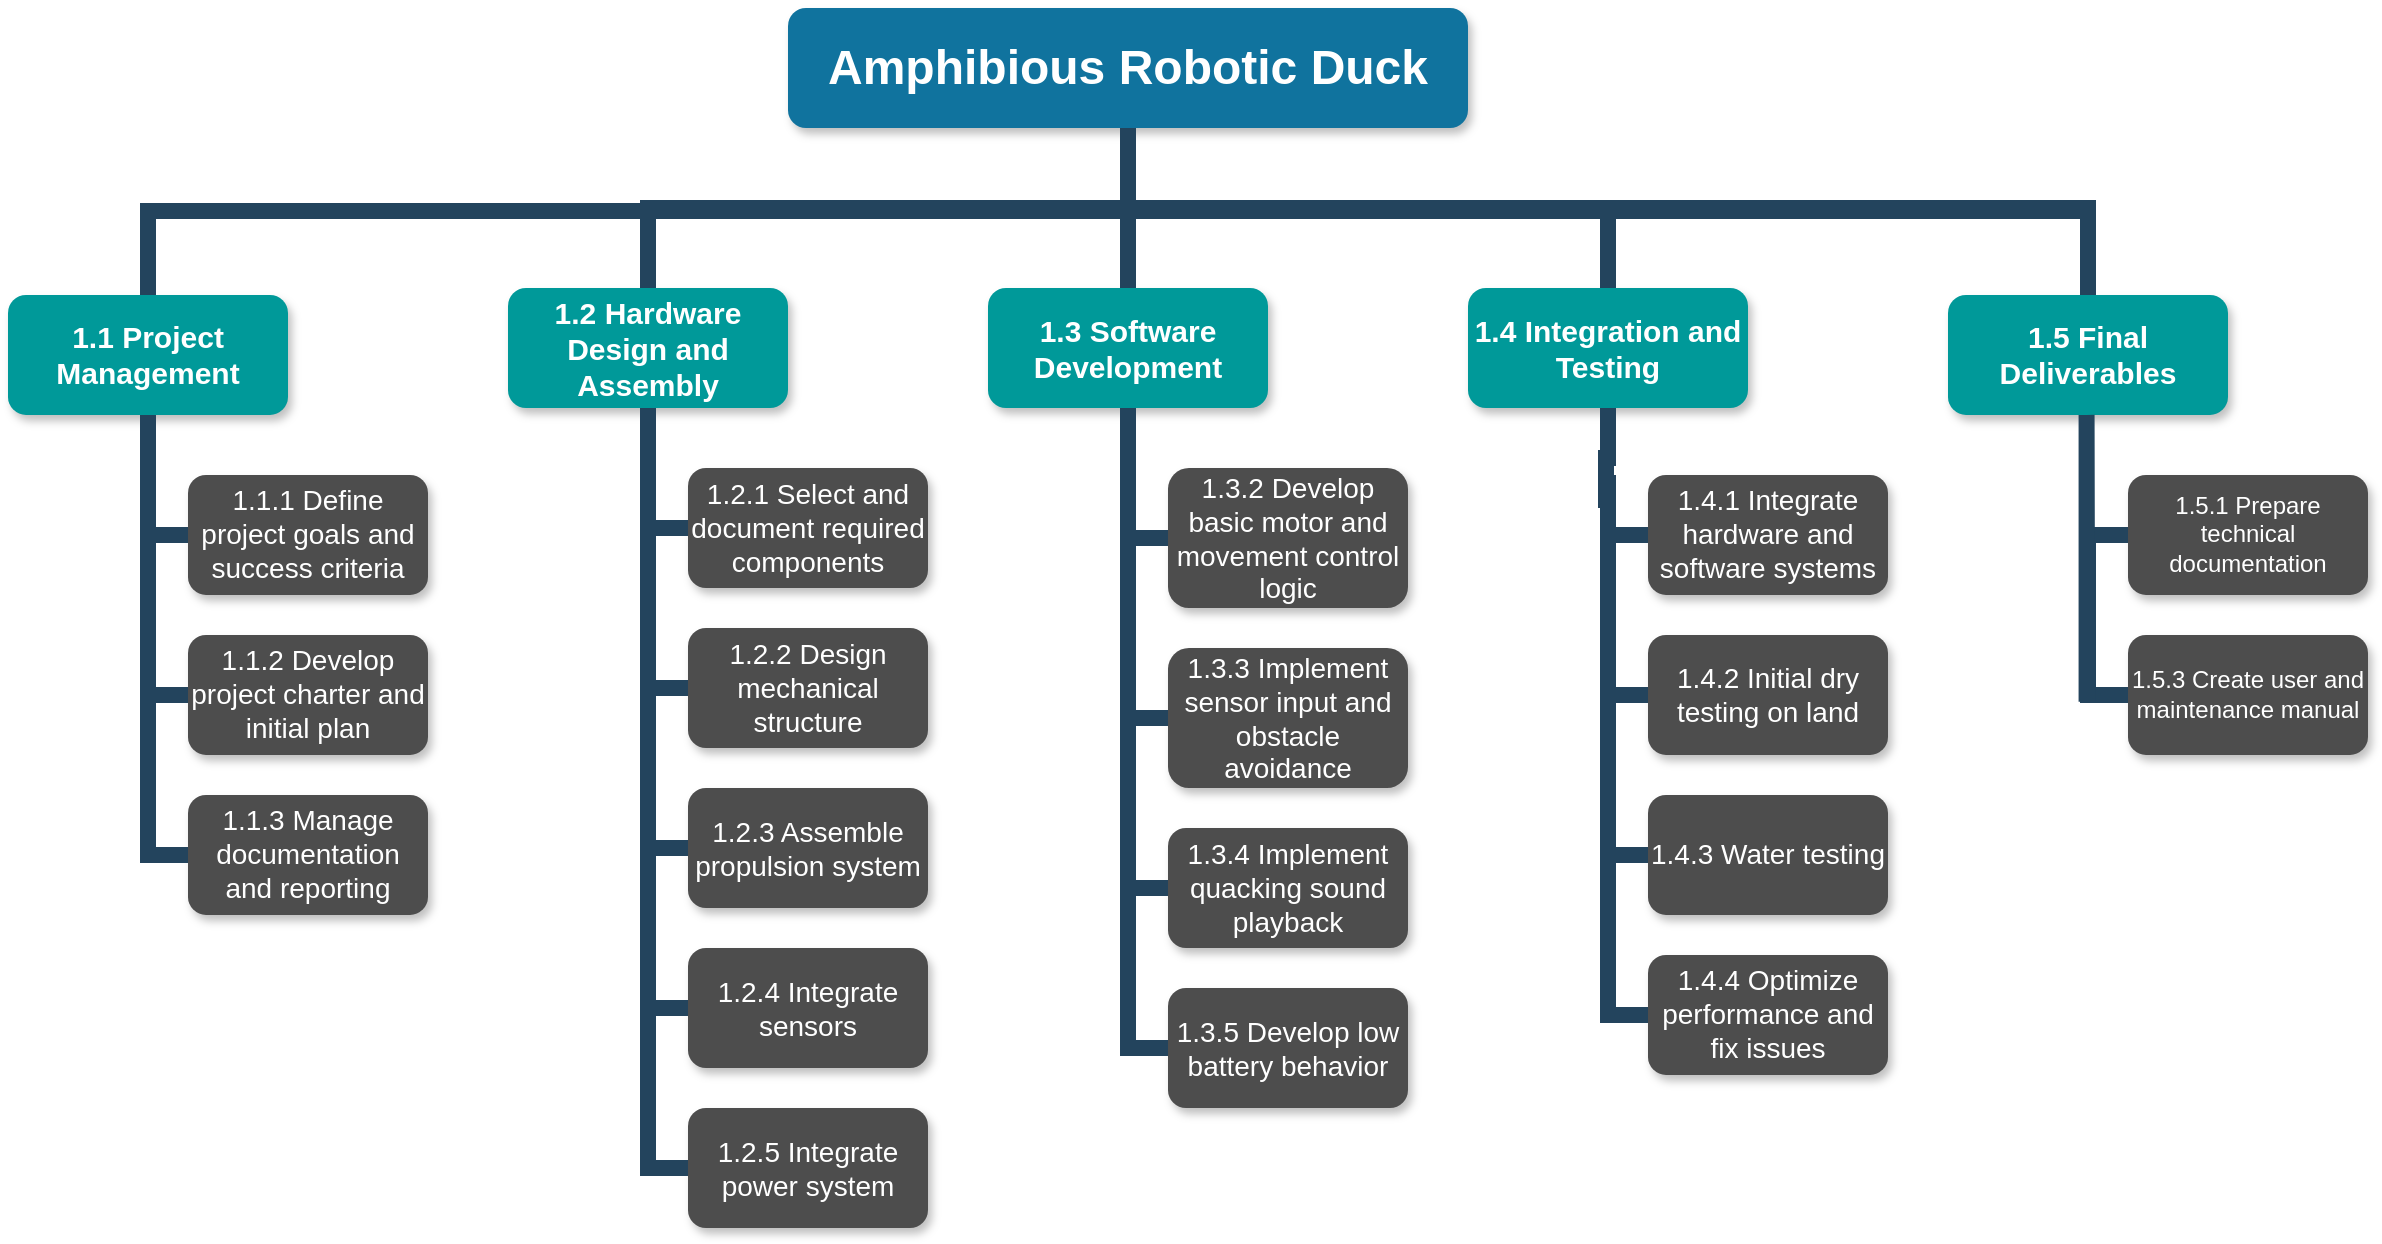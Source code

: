 <mxfile version="26.2.8">
  <diagram name="Page-1" id="64c3da0e-402f-94eb-ee01-a36477274f13">
    <mxGraphModel dx="1491" dy="771" grid="1" gridSize="10" guides="1" tooltips="1" connect="1" arrows="1" fold="1" page="1" pageScale="1" pageWidth="1169" pageHeight="826" background="none" math="0" shadow="0">
      <root>
        <mxCell id="0" />
        <mxCell id="1" parent="0" />
        <mxCell id="2" value="Amphibious Robotic Duck" style="whiteSpace=wrap;rounded=1;shadow=1;fillColor=#10739E;strokeColor=none;fontColor=#FFFFFF;fontStyle=1;fontSize=24" parent="1" vertex="1">
          <mxGeometry x="800" y="30" width="340" height="60" as="geometry" />
        </mxCell>
        <mxCell id="3" value="1.1 Project Management" style="whiteSpace=wrap;rounded=1;fillColor=#009999;strokeColor=none;shadow=1;fontColor=#FFFFFF;fontStyle=1;fontSize=15;" parent="1" vertex="1">
          <mxGeometry x="410" y="173.44" width="140" height="60" as="geometry" />
        </mxCell>
        <mxCell id="4" value="1.2 Hardware Design and Assembly" style="whiteSpace=wrap;rounded=1;fillColor=#009999;strokeColor=none;shadow=1;fontColor=#FFFFFF;fontStyle=1;fontSize=15;" parent="1" vertex="1">
          <mxGeometry x="660" y="170.0" width="140" height="60" as="geometry" />
        </mxCell>
        <mxCell id="6" value="1.3 Software Development" style="whiteSpace=wrap;rounded=1;fillColor=#009999;strokeColor=none;shadow=1;fontColor=#FFFFFF;fontStyle=1;fontSize=15;" parent="1" vertex="1">
          <mxGeometry x="900" y="170.0" width="140" height="60" as="geometry" />
        </mxCell>
        <mxCell id="7" value="1.4 Integration and Testing" style="whiteSpace=wrap;rounded=1;fillColor=#009999;strokeColor=none;shadow=1;fontColor=#FFFFFF;fontStyle=1;fontSize=15;" parent="1" vertex="1">
          <mxGeometry x="1140" y="170.0" width="140" height="60" as="geometry" />
        </mxCell>
        <mxCell id="8" value="1.5 Final Deliverables" style="whiteSpace=wrap;rounded=1;fillColor=#009999;strokeColor=none;shadow=1;fontColor=#FFFFFF;fontStyle=1;fontSize=15;" parent="1" vertex="1">
          <mxGeometry x="1380" y="173.44" width="140" height="60" as="geometry" />
        </mxCell>
        <mxCell id="12" value="1.1.1 Define project goals and success criteria" style="whiteSpace=wrap;rounded=1;fillColor=#4D4D4D;strokeColor=none;shadow=1;fontColor=#FFFFFF;fontSize=14;" parent="1" vertex="1">
          <mxGeometry x="500" y="263.44" width="120" height="60" as="geometry" />
        </mxCell>
        <mxCell id="38" value="1.1.2 Develop project charter and initial plan" style="whiteSpace=wrap;rounded=1;fillColor=#4D4D4D;strokeColor=none;shadow=1;fontColor=#FFFFFF;fontStyle=0;fontSize=14;" parent="1" vertex="1">
          <mxGeometry x="500.0" y="343.44" width="120" height="60" as="geometry" />
        </mxCell>
        <mxCell id="39" value="&#xa;1.1.3 Manage documentation and reporting&#xa;" style="whiteSpace=wrap;rounded=1;fillColor=#4D4D4D;strokeColor=none;shadow=1;fontColor=#FFFFFF;fontStyle=0;fontSize=14;" parent="1" vertex="1">
          <mxGeometry x="500" y="423.44" width="120" height="60" as="geometry" />
        </mxCell>
        <mxCell id="44" value="1.2.1 Select and document required components" style="whiteSpace=wrap;rounded=1;fillColor=#4D4D4D;strokeColor=none;shadow=1;fontColor=#FFFFFF;fontSize=14;" parent="1" vertex="1">
          <mxGeometry x="750.0" y="260.0" width="120" height="60" as="geometry" />
        </mxCell>
        <mxCell id="50" value="1.2.2 Design mechanical structure" style="whiteSpace=wrap;rounded=1;fillColor=#4D4D4D;strokeColor=none;shadow=1;fontColor=#FFFFFF;fontStyle=0;fontSize=14;" parent="1" vertex="1">
          <mxGeometry x="750.0" y="340.0" width="120" height="60" as="geometry" />
        </mxCell>
        <mxCell id="51" value="1.2.3 Assemble propulsion system" style="whiteSpace=wrap;rounded=1;fillColor=#4D4D4D;strokeColor=none;shadow=1;fontColor=#FFFFFF;fontStyle=0;fontSize=14;" parent="1" vertex="1">
          <mxGeometry x="750.0" y="420.0" width="120" height="60" as="geometry" />
        </mxCell>
        <mxCell id="52" value="1.2.4 Integrate sensors" style="whiteSpace=wrap;rounded=1;fillColor=#4D4D4D;strokeColor=none;shadow=1;fontColor=#FFFFFF;fontStyle=0;fontSize=14;" parent="1" vertex="1">
          <mxGeometry x="750.0" y="500.0" width="120" height="60" as="geometry" />
        </mxCell>
        <mxCell id="53" value="&lt;br&gt;1.2.5 Integrate power system&lt;br&gt;&lt;br&gt;" style="whiteSpace=wrap;rounded=1;fillColor=#4D4D4D;strokeColor=none;shadow=1;fontColor=#FFFFFF;fontStyle=0;html=1;fontSize=14;" parent="1" vertex="1">
          <mxGeometry x="750.0" y="580.0" width="120" height="60" as="geometry" />
        </mxCell>
        <mxCell id="103" value="" style="edgeStyle=elbowEdgeStyle;elbow=vertical;rounded=0;fontColor=#000000;endArrow=none;endFill=0;strokeWidth=8;strokeColor=#23445D;fontSize=14;" parent="1" source="3" edge="1">
          <mxGeometry width="100" height="100" relative="1" as="geometry">
            <mxPoint x="270" y="293.44" as="sourcePoint" />
            <mxPoint x="480" y="273.44" as="targetPoint" />
          </mxGeometry>
        </mxCell>
        <mxCell id="111" value="" style="edgeStyle=elbowEdgeStyle;elbow=horizontal;rounded=0;fontColor=#000000;endArrow=none;endFill=0;strokeWidth=8;strokeColor=#23445D;fontSize=14;" parent="1" target="38" edge="1">
          <mxGeometry width="100" height="100" relative="1" as="geometry">
            <mxPoint x="480" y="273.44" as="sourcePoint" />
            <mxPoint x="490" y="373.44" as="targetPoint" />
            <Array as="points">
              <mxPoint x="480" y="323.44" />
            </Array>
          </mxGeometry>
        </mxCell>
        <mxCell id="112" value="" style="edgeStyle=elbowEdgeStyle;elbow=horizontal;rounded=0;fontColor=#000000;endArrow=none;endFill=0;strokeWidth=8;strokeColor=#23445D;fontSize=14;" parent="1" source="12" target="39" edge="1">
          <mxGeometry width="100" height="100" relative="1" as="geometry">
            <mxPoint x="490" y="273.44" as="sourcePoint" />
            <mxPoint x="490" y="453.44" as="targetPoint" />
            <Array as="points">
              <mxPoint x="480" y="363.44" />
            </Array>
          </mxGeometry>
        </mxCell>
        <mxCell id="113" value="" style="edgeStyle=elbowEdgeStyle;elbow=horizontal;rounded=0;fontColor=#000000;endArrow=none;endFill=0;strokeWidth=8;strokeColor=#23445D;fontSize=14;" parent="1" source="12" edge="1">
          <mxGeometry width="100" height="100" relative="1" as="geometry">
            <mxPoint x="490" y="273.44" as="sourcePoint" />
            <mxPoint x="480" y="453.44" as="targetPoint" />
            <Array as="points">
              <mxPoint x="480" y="483.44" />
            </Array>
          </mxGeometry>
        </mxCell>
        <mxCell id="114" value="" style="edgeStyle=elbowEdgeStyle;elbow=horizontal;rounded=0;fontColor=#000000;endArrow=none;endFill=0;strokeWidth=8;strokeColor=#23445D;fontSize=14;" parent="1" source="12" edge="1">
          <mxGeometry width="100" height="100" relative="1" as="geometry">
            <mxPoint x="490" y="273.44" as="sourcePoint" />
            <mxPoint x="480" y="453.44" as="targetPoint" />
            <Array as="points">
              <mxPoint x="480" y="443.44" />
            </Array>
          </mxGeometry>
        </mxCell>
        <mxCell id="115" value="" style="edgeStyle=elbowEdgeStyle;elbow=horizontal;rounded=0;fontColor=#000000;endArrow=none;endFill=0;strokeWidth=8;strokeColor=#23445D;fontSize=14;" parent="1" source="12" edge="1">
          <mxGeometry width="100" height="100" relative="1" as="geometry">
            <mxPoint x="490" y="273.44" as="sourcePoint" />
            <mxPoint x="480" y="443.44" as="targetPoint" />
            <Array as="points">
              <mxPoint x="480" y="403.44" />
            </Array>
          </mxGeometry>
        </mxCell>
        <mxCell id="123" value="" style="edgeStyle=elbowEdgeStyle;elbow=horizontal;rounded=0;fontColor=#000000;endArrow=none;endFill=0;strokeWidth=8;strokeColor=#23445D;fontSize=14;" parent="1" target="50" edge="1">
          <mxGeometry width="100" height="100" relative="1" as="geometry">
            <mxPoint x="730" y="320" as="sourcePoint" />
            <mxPoint x="730.0" y="370" as="targetPoint" />
            <Array as="points">
              <mxPoint x="730" y="320" />
            </Array>
          </mxGeometry>
        </mxCell>
        <mxCell id="124" value="" style="edgeStyle=elbowEdgeStyle;elbow=horizontal;rounded=0;fontColor=#000000;endArrow=none;endFill=0;strokeWidth=8;strokeColor=#23445D;fontSize=14;" parent="1" source="44" target="51" edge="1">
          <mxGeometry width="100" height="100" relative="1" as="geometry">
            <mxPoint x="730" y="270" as="sourcePoint" />
            <mxPoint x="730.0" y="450" as="targetPoint" />
            <Array as="points">
              <mxPoint x="730" y="360" />
            </Array>
          </mxGeometry>
        </mxCell>
        <mxCell id="125" value="" style="edgeStyle=elbowEdgeStyle;elbow=horizontal;rounded=0;fontColor=#000000;endArrow=none;endFill=0;strokeWidth=8;strokeColor=#23445D;fontSize=14;" parent="1" source="44" edge="1">
          <mxGeometry width="100" height="100" relative="1" as="geometry">
            <mxPoint x="730" y="270" as="sourcePoint" />
            <mxPoint x="730" y="610" as="targetPoint" />
            <Array as="points">
              <mxPoint x="730" y="480" />
            </Array>
          </mxGeometry>
        </mxCell>
        <mxCell id="126" value="" style="edgeStyle=elbowEdgeStyle;elbow=horizontal;rounded=0;fontColor=#000000;endArrow=none;endFill=0;strokeWidth=8;strokeColor=#23445D;fontSize=14;" parent="1" source="44" target="53" edge="1">
          <mxGeometry width="100" height="100" relative="1" as="geometry">
            <mxPoint x="730" y="270" as="sourcePoint" />
            <mxPoint x="730" y="610" as="targetPoint" />
            <Array as="points">
              <mxPoint x="730" y="440" />
            </Array>
          </mxGeometry>
        </mxCell>
        <mxCell id="127" value="" style="edgeStyle=elbowEdgeStyle;elbow=horizontal;rounded=0;fontColor=#000000;endArrow=none;endFill=0;strokeWidth=8;strokeColor=#23445D;exitX=0.5;exitY=1;exitDx=0;exitDy=0;fontSize=14;" parent="1" source="4" target="52" edge="1">
          <mxGeometry width="100" height="100" relative="1" as="geometry">
            <mxPoint x="730" y="270" as="sourcePoint" />
            <mxPoint x="730.0" y="530" as="targetPoint" />
            <Array as="points">
              <mxPoint x="730" y="410" />
            </Array>
          </mxGeometry>
        </mxCell>
        <mxCell id="133" value="1.3.2 Develop basic motor and movement control logic" style="whiteSpace=wrap;rounded=1;shadow=1;html=1;fontSize=14;fillColor=#4D4D4D;fontColor=#FFFFFF;strokeColor=none;" parent="1" vertex="1">
          <mxGeometry x="990" y="260" width="120" height="70" as="geometry" />
        </mxCell>
        <mxCell id="135" value="1.3.3 Implement sensor input and obstacle avoidance" style="whiteSpace=wrap;rounded=1;fillColor=#4D4D4D;strokeColor=none;shadow=1;fontColor=#FFFFFF;fontStyle=0;fontSize=14;" parent="1" vertex="1">
          <mxGeometry x="990" y="350" width="120" height="70" as="geometry" />
        </mxCell>
        <mxCell id="136" value="1.3.4 Implement quacking sound playback" style="whiteSpace=wrap;rounded=1;fillColor=#4D4D4D;strokeColor=none;shadow=1;fontColor=#FFFFFF;fontStyle=0;fontSize=14;" parent="1" vertex="1">
          <mxGeometry x="990.0" y="440.0" width="120" height="60" as="geometry" />
        </mxCell>
        <mxCell id="137" value="1.3.5 Develop low battery behavior" style="whiteSpace=wrap;rounded=1;fillColor=#4D4D4D;strokeColor=none;shadow=1;fontColor=#FFFFFF;fontStyle=0;fontSize=14;" parent="1" vertex="1">
          <mxGeometry x="990.0" y="520.0" width="120" height="60" as="geometry" />
        </mxCell>
        <mxCell id="145" value="" style="edgeStyle=elbowEdgeStyle;elbow=horizontal;rounded=0;fontColor=#000000;endArrow=none;endFill=0;strokeWidth=8;strokeColor=#23445D;entryX=0;entryY=0.5;entryDx=0;entryDy=0;fontSize=14;" parent="1" source="133" target="135" edge="1">
          <mxGeometry width="100" height="100" relative="1" as="geometry">
            <mxPoint x="970" y="300.0" as="sourcePoint" />
            <mxPoint x="980.0" y="400" as="targetPoint" />
            <Array as="points">
              <mxPoint x="970" y="350" />
            </Array>
          </mxGeometry>
        </mxCell>
        <mxCell id="146" value="" style="edgeStyle=elbowEdgeStyle;elbow=horizontal;rounded=0;fontColor=#000000;endArrow=none;endFill=0;strokeWidth=8;strokeColor=#23445D;fontSize=14;" parent="1" source="133" target="136" edge="1">
          <mxGeometry width="100" height="100" relative="1" as="geometry">
            <mxPoint x="980" y="300" as="sourcePoint" />
            <mxPoint x="980.0" y="480" as="targetPoint" />
            <Array as="points">
              <mxPoint x="970" y="390" />
            </Array>
          </mxGeometry>
        </mxCell>
        <mxCell id="147" value="" style="edgeStyle=elbowEdgeStyle;elbow=horizontal;rounded=0;fontColor=#000000;endArrow=none;endFill=0;strokeWidth=8;strokeColor=#23445D;fontSize=14;" parent="1" source="133" edge="1">
          <mxGeometry width="100" height="100" relative="1" as="geometry">
            <mxPoint x="980" y="300" as="sourcePoint" />
            <mxPoint x="970" y="540" as="targetPoint" />
            <Array as="points">
              <mxPoint x="970" y="520" />
            </Array>
          </mxGeometry>
        </mxCell>
        <mxCell id="148" value="" style="edgeStyle=elbowEdgeStyle;elbow=horizontal;rounded=0;fontColor=#000000;endArrow=none;endFill=0;strokeWidth=8;strokeColor=#23445D;fontSize=14;" parent="1" source="133" edge="1">
          <mxGeometry width="100" height="100" relative="1" as="geometry">
            <mxPoint x="980" y="300" as="sourcePoint" />
            <mxPoint x="970" y="540" as="targetPoint" />
            <Array as="points">
              <mxPoint x="970" y="470" />
            </Array>
          </mxGeometry>
        </mxCell>
        <mxCell id="149" value="" style="edgeStyle=elbowEdgeStyle;elbow=horizontal;rounded=0;fontColor=#000000;endArrow=none;endFill=0;strokeWidth=8;strokeColor=#23445D;fontSize=14;" parent="1" source="133" target="137" edge="1">
          <mxGeometry width="100" height="100" relative="1" as="geometry">
            <mxPoint x="980" y="300" as="sourcePoint" />
            <mxPoint x="980.0" y="560" as="targetPoint" />
            <Array as="points">
              <mxPoint x="970" y="440" />
            </Array>
          </mxGeometry>
        </mxCell>
        <mxCell id="155" value="1.4.1 Integrate hardware and software systems" style="whiteSpace=wrap;rounded=1;fillColor=#4D4D4D;strokeColor=none;shadow=1;fontColor=#FFFFFF;fontSize=14;" parent="1" vertex="1">
          <mxGeometry x="1230.0" y="263.44" width="120" height="60" as="geometry" />
        </mxCell>
        <mxCell id="157" value="1.4.2 Initial dry testing on land" style="whiteSpace=wrap;rounded=1;fillColor=#4D4D4D;strokeColor=none;shadow=1;fontColor=#FFFFFF;fontStyle=0;fontSize=14;" parent="1" vertex="1">
          <mxGeometry x="1230.0" y="343.44" width="120" height="60" as="geometry" />
        </mxCell>
        <mxCell id="158" value="1.4.3 Water testing" style="whiteSpace=wrap;rounded=1;fillColor=#4D4D4D;strokeColor=none;shadow=1;fontColor=#FFFFFF;fontStyle=0;fontSize=14;" parent="1" vertex="1">
          <mxGeometry x="1230" y="423.44" width="120" height="60" as="geometry" />
        </mxCell>
        <mxCell id="159" value="1.4.4 Optimize performance and fix issues" style="whiteSpace=wrap;rounded=1;fillColor=#4D4D4D;strokeColor=none;shadow=1;fontColor=#FFFFFF;fontStyle=0;fontSize=14;" parent="1" vertex="1">
          <mxGeometry x="1230.0" y="503.44" width="120" height="60" as="geometry" />
        </mxCell>
        <mxCell id="167" value="" style="edgeStyle=elbowEdgeStyle;elbow=horizontal;rounded=0;fontColor=#000000;endArrow=none;endFill=0;strokeWidth=8;strokeColor=#23445D;fontSize=14;" parent="1" target="157" edge="1">
          <mxGeometry width="100" height="100" relative="1" as="geometry">
            <mxPoint x="1210" y="263.44" as="sourcePoint" />
            <mxPoint x="1220.0" y="373.44" as="targetPoint" />
            <Array as="points">
              <mxPoint x="1210" y="323.44" />
            </Array>
          </mxGeometry>
        </mxCell>
        <mxCell id="168" value="" style="edgeStyle=elbowEdgeStyle;elbow=horizontal;rounded=0;fontColor=#000000;endArrow=none;endFill=0;strokeWidth=8;strokeColor=#23445D;fontSize=14;" parent="1" source="155" target="158" edge="1">
          <mxGeometry width="100" height="100" relative="1" as="geometry">
            <mxPoint x="1220" y="273.44" as="sourcePoint" />
            <mxPoint x="1220.0" y="453.44" as="targetPoint" />
            <Array as="points">
              <mxPoint x="1210" y="363.44" />
            </Array>
          </mxGeometry>
        </mxCell>
        <mxCell id="169" value="" style="edgeStyle=elbowEdgeStyle;elbow=horizontal;rounded=0;fontColor=#000000;endArrow=none;endFill=0;strokeWidth=8;strokeColor=#23445D;fontSize=14;" parent="1" source="155" edge="1">
          <mxGeometry width="100" height="100" relative="1" as="geometry">
            <mxPoint x="1220" y="273.44" as="sourcePoint" />
            <mxPoint x="1210" y="533.44" as="targetPoint" />
            <Array as="points">
              <mxPoint x="1210" y="493.44" />
            </Array>
          </mxGeometry>
        </mxCell>
        <mxCell id="170" value="" style="edgeStyle=elbowEdgeStyle;elbow=horizontal;rounded=0;fontColor=#000000;endArrow=none;endFill=0;strokeWidth=8;strokeColor=#23445D;fontSize=14;" parent="1" source="155" edge="1">
          <mxGeometry width="100" height="100" relative="1" as="geometry">
            <mxPoint x="1220" y="273.44" as="sourcePoint" />
            <mxPoint x="1210" y="533.44" as="targetPoint" />
            <Array as="points">
              <mxPoint x="1210" y="443.44" />
            </Array>
          </mxGeometry>
        </mxCell>
        <mxCell id="171" value="" style="edgeStyle=elbowEdgeStyle;elbow=horizontal;rounded=0;fontColor=#000000;endArrow=none;endFill=0;strokeWidth=8;strokeColor=#23445D;fontSize=14;" parent="1" source="155" target="159" edge="1">
          <mxGeometry width="100" height="100" relative="1" as="geometry">
            <mxPoint x="1220" y="273.44" as="sourcePoint" />
            <mxPoint x="1220.0" y="533.44" as="targetPoint" />
            <Array as="points">
              <mxPoint x="1210" y="413.44" />
            </Array>
          </mxGeometry>
        </mxCell>
        <mxCell id="178" value="1.5.1 Prepare technical documentation" style="whiteSpace=wrap;rounded=1;fillColor=#4D4D4D;strokeColor=none;shadow=1;fontColor=#FFFFFF;" parent="1" vertex="1">
          <mxGeometry x="1470.0" y="263.44" width="120" height="60" as="geometry" />
        </mxCell>
        <mxCell id="184" value="1.5.3 Create user and maintenance manual" style="whiteSpace=wrap;rounded=1;fillColor=#4D4D4D;strokeColor=none;shadow=1;fontColor=#FFFFFF;fontStyle=0" parent="1" vertex="1">
          <mxGeometry x="1470.0" y="343.44" width="120" height="60" as="geometry" />
        </mxCell>
        <mxCell id="194" value="" style="edgeStyle=elbowEdgeStyle;elbow=horizontal;rounded=0;fontColor=#000000;endArrow=none;endFill=0;strokeWidth=8;strokeColor=#23445D;" parent="1" target="184" edge="1">
          <mxGeometry width="100" height="100" relative="1" as="geometry">
            <mxPoint x="1450" y="323.44" as="sourcePoint" />
            <mxPoint x="1450.0" y="373.44" as="targetPoint" />
            <Array as="points">
              <mxPoint x="1450" y="323.44" />
            </Array>
          </mxGeometry>
        </mxCell>
        <mxCell id="195" value="" style="edgeStyle=elbowEdgeStyle;elbow=horizontal;rounded=0;fontColor=#000000;endArrow=none;endFill=0;strokeWidth=8;strokeColor=#23445D;" parent="1" source="178" edge="1">
          <mxGeometry width="100" height="100" relative="1" as="geometry">
            <mxPoint x="1450" y="273.44" as="sourcePoint" />
            <mxPoint x="1450" y="373.44" as="targetPoint" />
            <Array as="points">
              <mxPoint x="1450" y="363.44" />
            </Array>
          </mxGeometry>
        </mxCell>
        <mxCell id="196" value="" style="edgeStyle=elbowEdgeStyle;elbow=horizontal;rounded=0;fontColor=#000000;endArrow=none;endFill=0;strokeWidth=8;strokeColor=#23445D;" parent="1" source="178" edge="1">
          <mxGeometry width="100" height="100" relative="1" as="geometry">
            <mxPoint x="1450" y="273.44" as="sourcePoint" />
            <mxPoint x="1450" y="373.44" as="targetPoint" />
            <Array as="points">
              <mxPoint x="1450" y="483.44" />
            </Array>
          </mxGeometry>
        </mxCell>
        <mxCell id="197" value="" style="edgeStyle=elbowEdgeStyle;elbow=horizontal;rounded=0;fontColor=#000000;endArrow=none;endFill=0;strokeWidth=8;strokeColor=#23445D;" parent="1" source="178" edge="1">
          <mxGeometry width="100" height="100" relative="1" as="geometry">
            <mxPoint x="1450" y="273.44" as="sourcePoint" />
            <mxPoint x="1450" y="373.44" as="targetPoint" />
            <Array as="points">
              <mxPoint x="1450" y="443.44" />
            </Array>
          </mxGeometry>
        </mxCell>
        <mxCell id="198" value="" style="edgeStyle=elbowEdgeStyle;elbow=horizontal;rounded=0;fontColor=#000000;endArrow=none;endFill=0;strokeWidth=8;strokeColor=#23445D;" parent="1" edge="1">
          <mxGeometry width="100" height="100" relative="1" as="geometry">
            <mxPoint x="1449.58" y="376.88" as="sourcePoint" />
            <mxPoint x="1449.29" y="376.88" as="targetPoint" />
            <Array as="points">
              <mxPoint x="1449.29" y="233.44" />
              <mxPoint x="1439.58" y="446.88" />
            </Array>
          </mxGeometry>
        </mxCell>
        <mxCell id="222" value="" style="edgeStyle=elbowEdgeStyle;elbow=vertical;rounded=0;fontColor=#000000;endArrow=none;endFill=0;strokeWidth=8;strokeColor=#23445D;exitX=0.5;exitY=1;exitDx=0;exitDy=0;fontSize=14;" parent="1" source="6" edge="1">
          <mxGeometry width="100" height="100" relative="1" as="geometry">
            <mxPoint x="970" y="260.0" as="sourcePoint" />
            <mxPoint x="970" y="295" as="targetPoint" />
          </mxGeometry>
        </mxCell>
        <mxCell id="224" value="" style="edgeStyle=elbowEdgeStyle;elbow=vertical;rounded=0;fontColor=#000000;endArrow=none;endFill=0;strokeWidth=8;strokeColor=#23445D;exitX=0.5;exitY=1;exitDx=0;exitDy=0;fontSize=14;" parent="1" source="7" edge="1">
          <mxGeometry width="100" height="100" relative="1" as="geometry">
            <mxPoint x="1209.29" y="240.0" as="sourcePoint" />
            <mxPoint x="1209" y="280" as="targetPoint" />
          </mxGeometry>
        </mxCell>
        <mxCell id="229" value="" style="edgeStyle=elbowEdgeStyle;elbow=vertical;rounded=0;fontColor=#000000;endArrow=none;endFill=0;strokeWidth=8;strokeColor=#23445D;" parent="1" source="2" target="3" edge="1">
          <mxGeometry width="100" height="100" relative="1" as="geometry">
            <mxPoint x="540" y="140" as="sourcePoint" />
            <mxPoint x="640" y="40" as="targetPoint" />
          </mxGeometry>
        </mxCell>
        <mxCell id="230" value="" style="edgeStyle=elbowEdgeStyle;elbow=vertical;rounded=0;fontColor=#000000;endArrow=none;endFill=0;strokeWidth=8;strokeColor=#23445D;" parent="1" source="2" target="4" edge="1">
          <mxGeometry width="100" height="100" relative="1" as="geometry">
            <mxPoint x="550" y="150" as="sourcePoint" />
            <mxPoint x="650" y="50" as="targetPoint" />
          </mxGeometry>
        </mxCell>
        <mxCell id="231" value="" style="edgeStyle=elbowEdgeStyle;elbow=vertical;rounded=0;fontColor=#000000;endArrow=none;endFill=0;strokeWidth=8;strokeColor=#23445D;" parent="1" source="2" target="6" edge="1">
          <mxGeometry width="100" height="100" relative="1" as="geometry">
            <mxPoint x="560" y="160" as="sourcePoint" />
            <mxPoint x="660" y="60" as="targetPoint" />
          </mxGeometry>
        </mxCell>
        <mxCell id="232" value="" style="edgeStyle=elbowEdgeStyle;elbow=vertical;rounded=0;fontColor=#000000;endArrow=none;endFill=0;strokeWidth=8;strokeColor=#23445D;" parent="1" source="2" target="7" edge="1">
          <mxGeometry width="100" height="100" relative="1" as="geometry">
            <mxPoint x="570" y="170" as="sourcePoint" />
            <mxPoint x="670" y="70" as="targetPoint" />
          </mxGeometry>
        </mxCell>
        <mxCell id="233" value="" style="edgeStyle=elbowEdgeStyle;elbow=vertical;rounded=0;fontColor=#000000;endArrow=none;endFill=0;strokeWidth=8;strokeColor=#23445D;" parent="1" source="2" target="8" edge="1">
          <mxGeometry width="100" height="100" relative="1" as="geometry">
            <mxPoint x="580" y="180" as="sourcePoint" />
            <mxPoint x="680" y="80" as="targetPoint" />
          </mxGeometry>
        </mxCell>
        <mxCell id="234" value="" style="edgeStyle=elbowEdgeStyle;elbow=vertical;rounded=0;fontColor=#000000;endArrow=none;endFill=0;strokeWidth=8;strokeColor=#23445D;" parent="1" source="2" edge="1">
          <mxGeometry width="100" height="100" relative="1" as="geometry">
            <mxPoint x="590" y="190" as="sourcePoint" />
            <mxPoint x="1450" y="170" as="targetPoint" />
          </mxGeometry>
        </mxCell>
      </root>
    </mxGraphModel>
  </diagram>
</mxfile>
